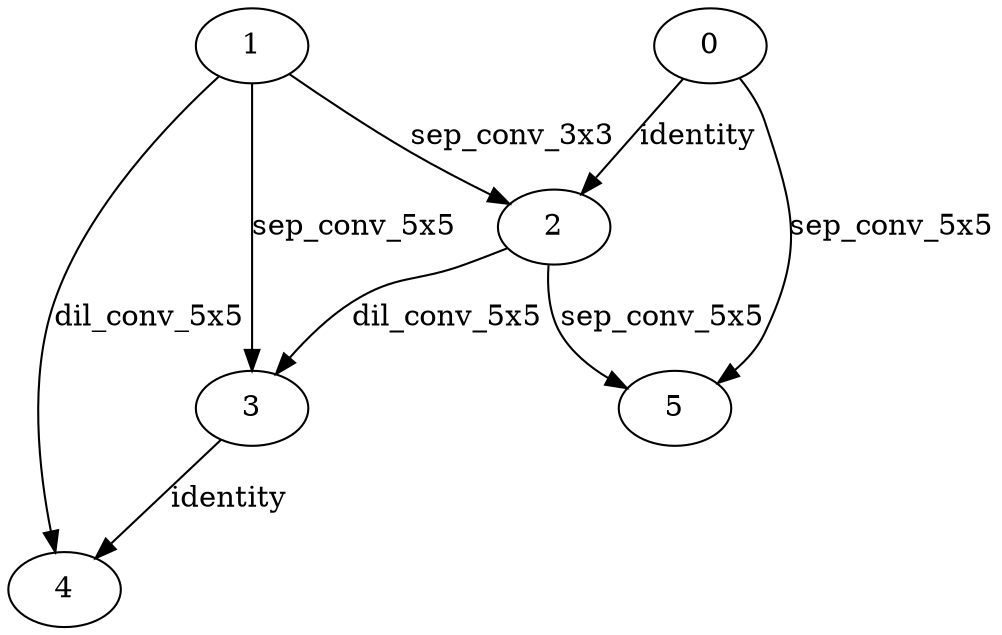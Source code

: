 digraph normal_cell_15 {
	1 -> 2 [label=sep_conv_3x3]
	0 -> 2 [label=identity]
	1 -> 3 [label=sep_conv_5x5]
	2 -> 3 [label=dil_conv_5x5]
	3 -> 4 [label=identity]
	1 -> 4 [label=dil_conv_5x5]
	2 -> 5 [label=sep_conv_5x5]
	0 -> 5 [label=sep_conv_5x5]
}
